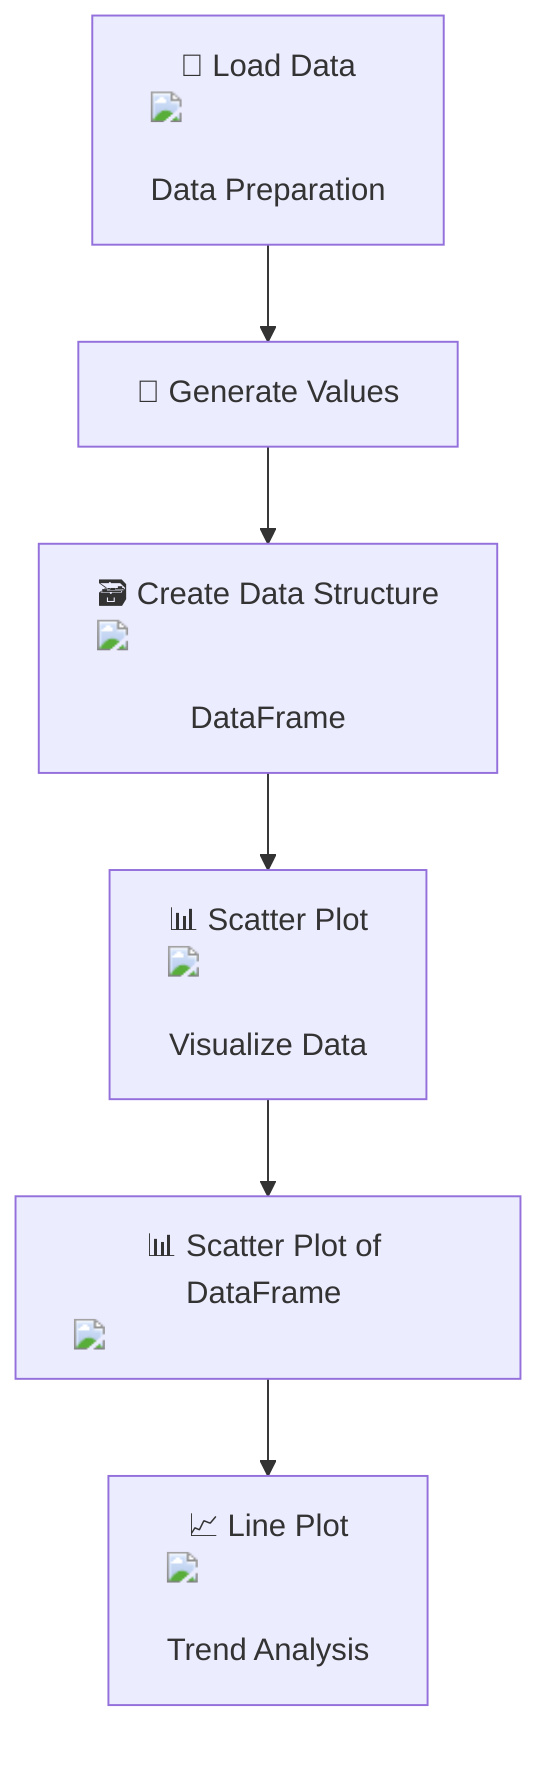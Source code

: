 flowchart TD
    A["📂 Load Data <img src='file.svg' /> <br/> Data Preparation"] --> B["🧮 Generate Values"]
    B --> C["🗃️ Create Data Structure <img src='table.svg' /> <br/> DataFrame"]
    C --> D["📊 Scatter Plot <img src='scatter_plot_template.svg' /> <br/> Visualize Data"]
    D --> E["📊 Scatter Plot of DataFrame <img src='scatter_plot_template.svg' />"]
    E --> F["📈 Line Plot <img src='lineplot_template.svg' /> <br/> Trend Analysis"]